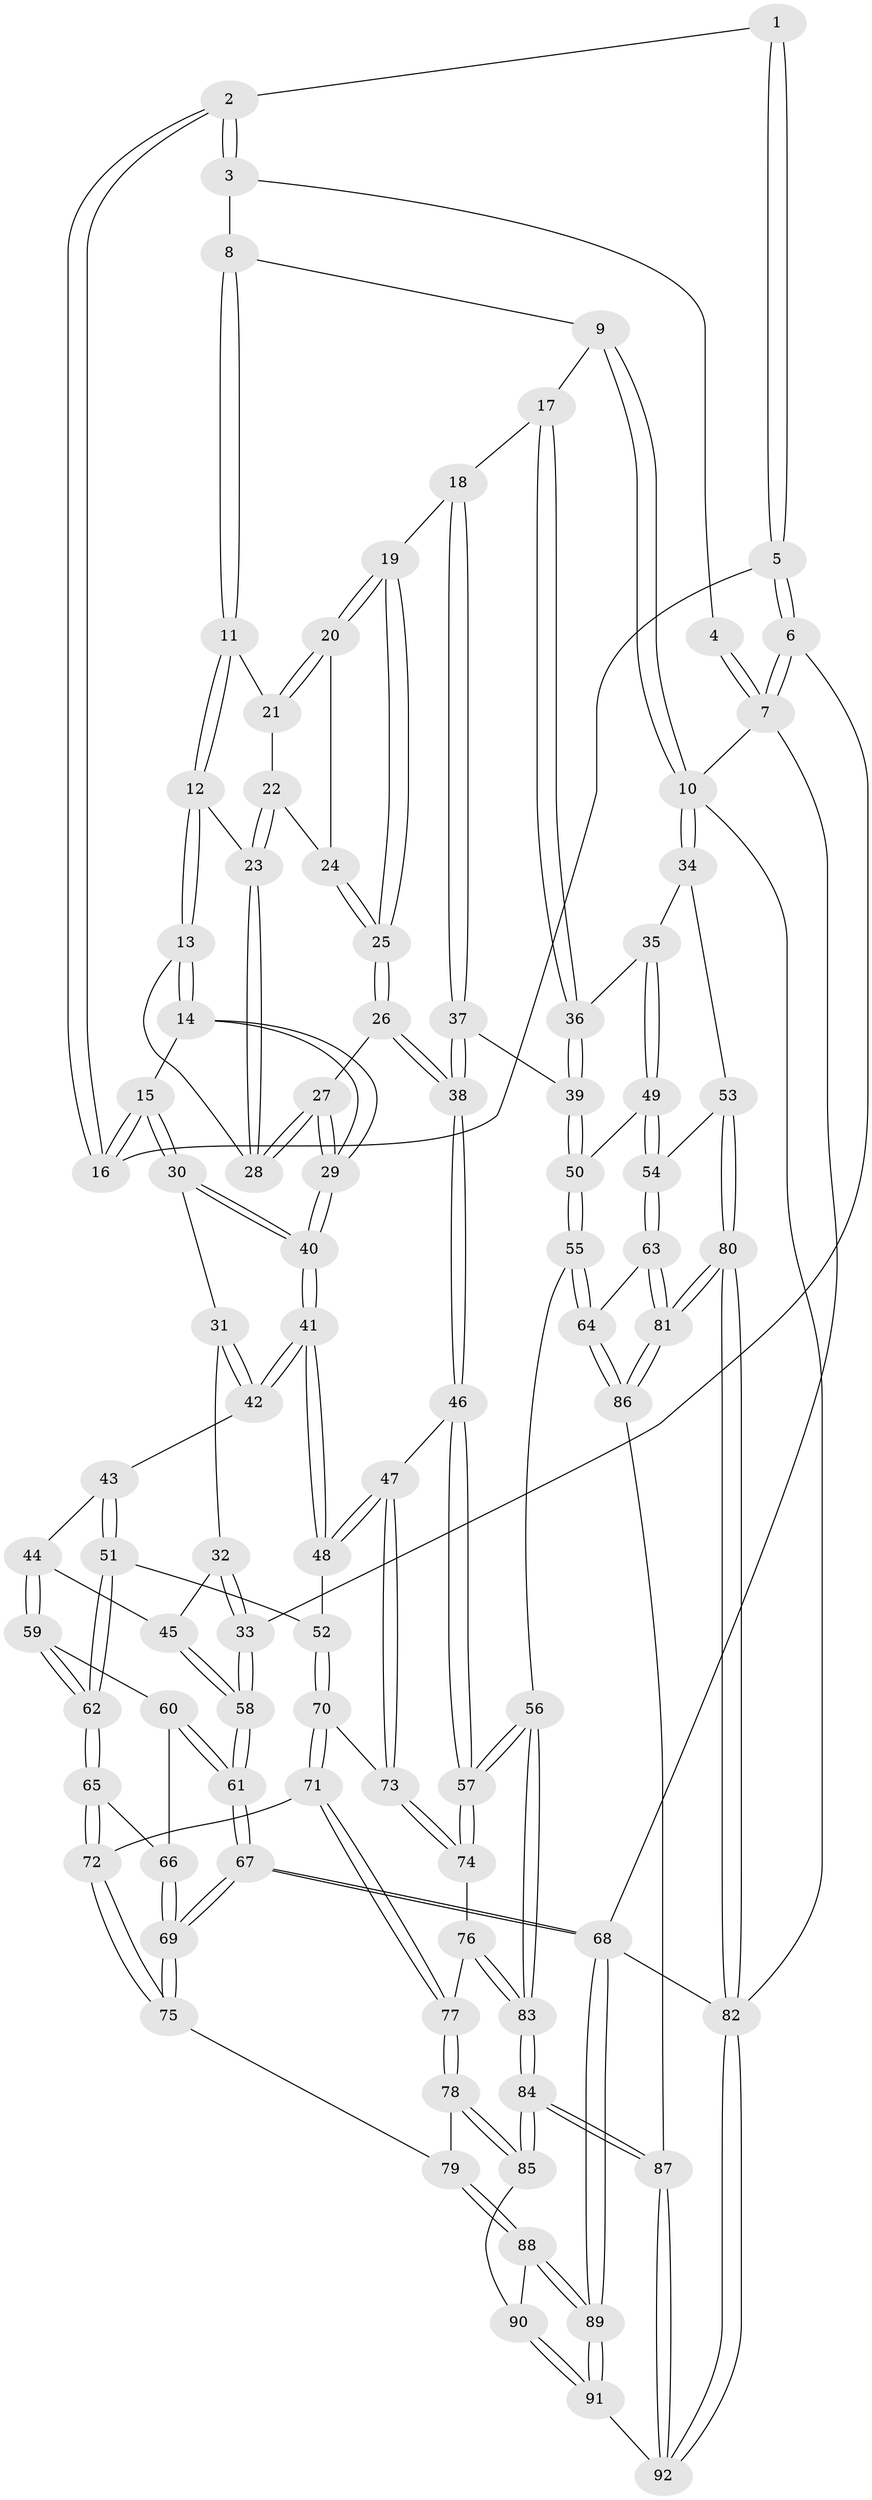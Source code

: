 // Generated by graph-tools (version 1.1) at 2025/03/03/09/25 03:03:18]
// undirected, 92 vertices, 227 edges
graph export_dot {
graph [start="1"]
  node [color=gray90,style=filled];
  1 [pos="+0.08670078339163267+0"];
  2 [pos="+0.15516208273509188+0.08618834094228783"];
  3 [pos="+0.2930796235087551+0"];
  4 [pos="+0.07613438065339757+0"];
  5 [pos="+0.03211144531490851+0.10685598776300244"];
  6 [pos="+0+0.1472810513350557"];
  7 [pos="+0+0"];
  8 [pos="+0.3780435648401871+0"];
  9 [pos="+0.883899276350146+0"];
  10 [pos="+1+0"];
  11 [pos="+0.38293013963889+0"];
  12 [pos="+0.30459066552644204+0.07177177281207825"];
  13 [pos="+0.24401640698457516+0.1446679218273099"];
  14 [pos="+0.23519181701415973+0.15152600357425777"];
  15 [pos="+0.1710995212218351+0.1591837093077338"];
  16 [pos="+0.1602212472248605+0.1488340671161059"];
  17 [pos="+0.7187768861581733+0.11012691527181727"];
  18 [pos="+0.7150989522148972+0.11264160635696666"];
  19 [pos="+0.6547013123080336+0.12771880222932536"];
  20 [pos="+0.6038746307359668+0.11640817318274477"];
  21 [pos="+0.40294650130419857+0"];
  22 [pos="+0.4651966024489836+0.1518870459501293"];
  23 [pos="+0.44166899536344056+0.16572603295452665"];
  24 [pos="+0.4862619501356079+0.15302811852896175"];
  25 [pos="+0.5432321028980898+0.3255386055823002"];
  26 [pos="+0.5388839047527691+0.340131482909988"];
  27 [pos="+0.4019420885555256+0.33877208478503107"];
  28 [pos="+0.41876469479495015+0.2048658754654268"];
  29 [pos="+0.3653421699229954+0.358468028980298"];
  30 [pos="+0.11329397080134289+0.30462699459768616"];
  31 [pos="+0.10098374978706169+0.3154758255827479"];
  32 [pos="+0.02749025121640403+0.3262342434105134"];
  33 [pos="+0+0.29910507319563007"];
  34 [pos="+1+0.23709403037201018"];
  35 [pos="+1+0.2429247402279701"];
  36 [pos="+0.8759598390119518+0.21996534519972022"];
  37 [pos="+0.7048178085404191+0.37404762974614864"];
  38 [pos="+0.5954295624260444+0.39310842252329087"];
  39 [pos="+0.7671155736337456+0.399932779561446"];
  40 [pos="+0.3542252260149672+0.3742305589231499"];
  41 [pos="+0.3460976285888263+0.4106265717309957"];
  42 [pos="+0.14015948022453248+0.4167680343793343"];
  43 [pos="+0.14097045045688747+0.4471646714691795"];
  44 [pos="+0.06713613839009983+0.4998291413061665"];
  45 [pos="+0.052304449823125224+0.4900689379782631"];
  46 [pos="+0.5872103615202746+0.442518935959766"];
  47 [pos="+0.36181988070427523+0.5201090982184261"];
  48 [pos="+0.3415375026539984+0.49889696765849456"];
  49 [pos="+0.8419701804648568+0.4519481886012404"];
  50 [pos="+0.772837515128812+0.407371229559522"];
  51 [pos="+0.22676446250838808+0.5443161591061322"];
  52 [pos="+0.23169821710160365+0.5442529413536045"];
  53 [pos="+1+0.5691986871896116"];
  54 [pos="+0.8825655096441745+0.5595736442661949"];
  55 [pos="+0.6313411700136657+0.6658959374953123"];
  56 [pos="+0.6168046711040388+0.6581490150695647"];
  57 [pos="+0.6017468470022043+0.6450454153413848"];
  58 [pos="+0+0.48914168416597265"];
  59 [pos="+0.0700224063552147+0.5176577634557415"];
  60 [pos="+0.029058462808571033+0.5791958269432494"];
  61 [pos="+0+0.5706749430438368"];
  62 [pos="+0.16054454515723096+0.5853067402993011"];
  63 [pos="+0.7735315748329836+0.6986766241733986"];
  64 [pos="+0.6666596440667605+0.6959078338183058"];
  65 [pos="+0.1476473870977694+0.6064379261058984"];
  66 [pos="+0.0468887766908746+0.5996560877379468"];
  67 [pos="+0+0.9024085717337408"];
  68 [pos="+0+1"];
  69 [pos="+0.03730563370013129+0.7510568170369846"];
  70 [pos="+0.2559481163842044+0.679300923369378"];
  71 [pos="+0.252272498093884+0.7033910983272311"];
  72 [pos="+0.1408847277404336+0.6559391107422011"];
  73 [pos="+0.4026185626816343+0.5823366556007417"];
  74 [pos="+0.43287188589030534+0.6168386936864201"];
  75 [pos="+0.07636358500511942+0.7472636896152544"];
  76 [pos="+0.3852868067865816+0.7015338139059211"];
  77 [pos="+0.25724305053516544+0.7173870628961487"];
  78 [pos="+0.23022168876795487+0.7969898920180513"];
  79 [pos="+0.13697982309836904+0.7822849567045077"];
  80 [pos="+1+1"];
  81 [pos="+1+1"];
  82 [pos="+1+1"];
  83 [pos="+0.3929625386050375+0.8619856130397796"];
  84 [pos="+0.3898638795189218+0.8728739094095069"];
  85 [pos="+0.27309428028049704+0.8583593160937324"];
  86 [pos="+0.6297393816194863+0.8357258115895243"];
  87 [pos="+0.496806709986451+1"];
  88 [pos="+0.1244669827273727+0.9097573245698156"];
  89 [pos="+0+1"];
  90 [pos="+0.2516531324666775+0.8858207866809462"];
  91 [pos="+0.15781799903113558+1"];
  92 [pos="+0.5080613136054605+1"];
  1 -- 2;
  1 -- 5;
  1 -- 5;
  2 -- 3;
  2 -- 3;
  2 -- 16;
  2 -- 16;
  3 -- 4;
  3 -- 8;
  4 -- 7;
  4 -- 7;
  5 -- 6;
  5 -- 6;
  5 -- 16;
  6 -- 7;
  6 -- 7;
  6 -- 33;
  7 -- 10;
  7 -- 68;
  8 -- 9;
  8 -- 11;
  8 -- 11;
  9 -- 10;
  9 -- 10;
  9 -- 17;
  10 -- 34;
  10 -- 34;
  10 -- 82;
  11 -- 12;
  11 -- 12;
  11 -- 21;
  12 -- 13;
  12 -- 13;
  12 -- 23;
  13 -- 14;
  13 -- 14;
  13 -- 28;
  14 -- 15;
  14 -- 29;
  14 -- 29;
  15 -- 16;
  15 -- 16;
  15 -- 30;
  15 -- 30;
  17 -- 18;
  17 -- 36;
  17 -- 36;
  18 -- 19;
  18 -- 37;
  18 -- 37;
  19 -- 20;
  19 -- 20;
  19 -- 25;
  19 -- 25;
  20 -- 21;
  20 -- 21;
  20 -- 24;
  21 -- 22;
  22 -- 23;
  22 -- 23;
  22 -- 24;
  23 -- 28;
  23 -- 28;
  24 -- 25;
  24 -- 25;
  25 -- 26;
  25 -- 26;
  26 -- 27;
  26 -- 38;
  26 -- 38;
  27 -- 28;
  27 -- 28;
  27 -- 29;
  27 -- 29;
  29 -- 40;
  29 -- 40;
  30 -- 31;
  30 -- 40;
  30 -- 40;
  31 -- 32;
  31 -- 42;
  31 -- 42;
  32 -- 33;
  32 -- 33;
  32 -- 45;
  33 -- 58;
  33 -- 58;
  34 -- 35;
  34 -- 53;
  35 -- 36;
  35 -- 49;
  35 -- 49;
  36 -- 39;
  36 -- 39;
  37 -- 38;
  37 -- 38;
  37 -- 39;
  38 -- 46;
  38 -- 46;
  39 -- 50;
  39 -- 50;
  40 -- 41;
  40 -- 41;
  41 -- 42;
  41 -- 42;
  41 -- 48;
  41 -- 48;
  42 -- 43;
  43 -- 44;
  43 -- 51;
  43 -- 51;
  44 -- 45;
  44 -- 59;
  44 -- 59;
  45 -- 58;
  45 -- 58;
  46 -- 47;
  46 -- 57;
  46 -- 57;
  47 -- 48;
  47 -- 48;
  47 -- 73;
  47 -- 73;
  48 -- 52;
  49 -- 50;
  49 -- 54;
  49 -- 54;
  50 -- 55;
  50 -- 55;
  51 -- 52;
  51 -- 62;
  51 -- 62;
  52 -- 70;
  52 -- 70;
  53 -- 54;
  53 -- 80;
  53 -- 80;
  54 -- 63;
  54 -- 63;
  55 -- 56;
  55 -- 64;
  55 -- 64;
  56 -- 57;
  56 -- 57;
  56 -- 83;
  56 -- 83;
  57 -- 74;
  57 -- 74;
  58 -- 61;
  58 -- 61;
  59 -- 60;
  59 -- 62;
  59 -- 62;
  60 -- 61;
  60 -- 61;
  60 -- 66;
  61 -- 67;
  61 -- 67;
  62 -- 65;
  62 -- 65;
  63 -- 64;
  63 -- 81;
  63 -- 81;
  64 -- 86;
  64 -- 86;
  65 -- 66;
  65 -- 72;
  65 -- 72;
  66 -- 69;
  66 -- 69;
  67 -- 68;
  67 -- 68;
  67 -- 69;
  67 -- 69;
  68 -- 89;
  68 -- 89;
  68 -- 82;
  69 -- 75;
  69 -- 75;
  70 -- 71;
  70 -- 71;
  70 -- 73;
  71 -- 72;
  71 -- 77;
  71 -- 77;
  72 -- 75;
  72 -- 75;
  73 -- 74;
  73 -- 74;
  74 -- 76;
  75 -- 79;
  76 -- 77;
  76 -- 83;
  76 -- 83;
  77 -- 78;
  77 -- 78;
  78 -- 79;
  78 -- 85;
  78 -- 85;
  79 -- 88;
  79 -- 88;
  80 -- 81;
  80 -- 81;
  80 -- 82;
  80 -- 82;
  81 -- 86;
  81 -- 86;
  82 -- 92;
  82 -- 92;
  83 -- 84;
  83 -- 84;
  84 -- 85;
  84 -- 85;
  84 -- 87;
  84 -- 87;
  85 -- 90;
  86 -- 87;
  87 -- 92;
  87 -- 92;
  88 -- 89;
  88 -- 89;
  88 -- 90;
  89 -- 91;
  89 -- 91;
  90 -- 91;
  90 -- 91;
  91 -- 92;
}
